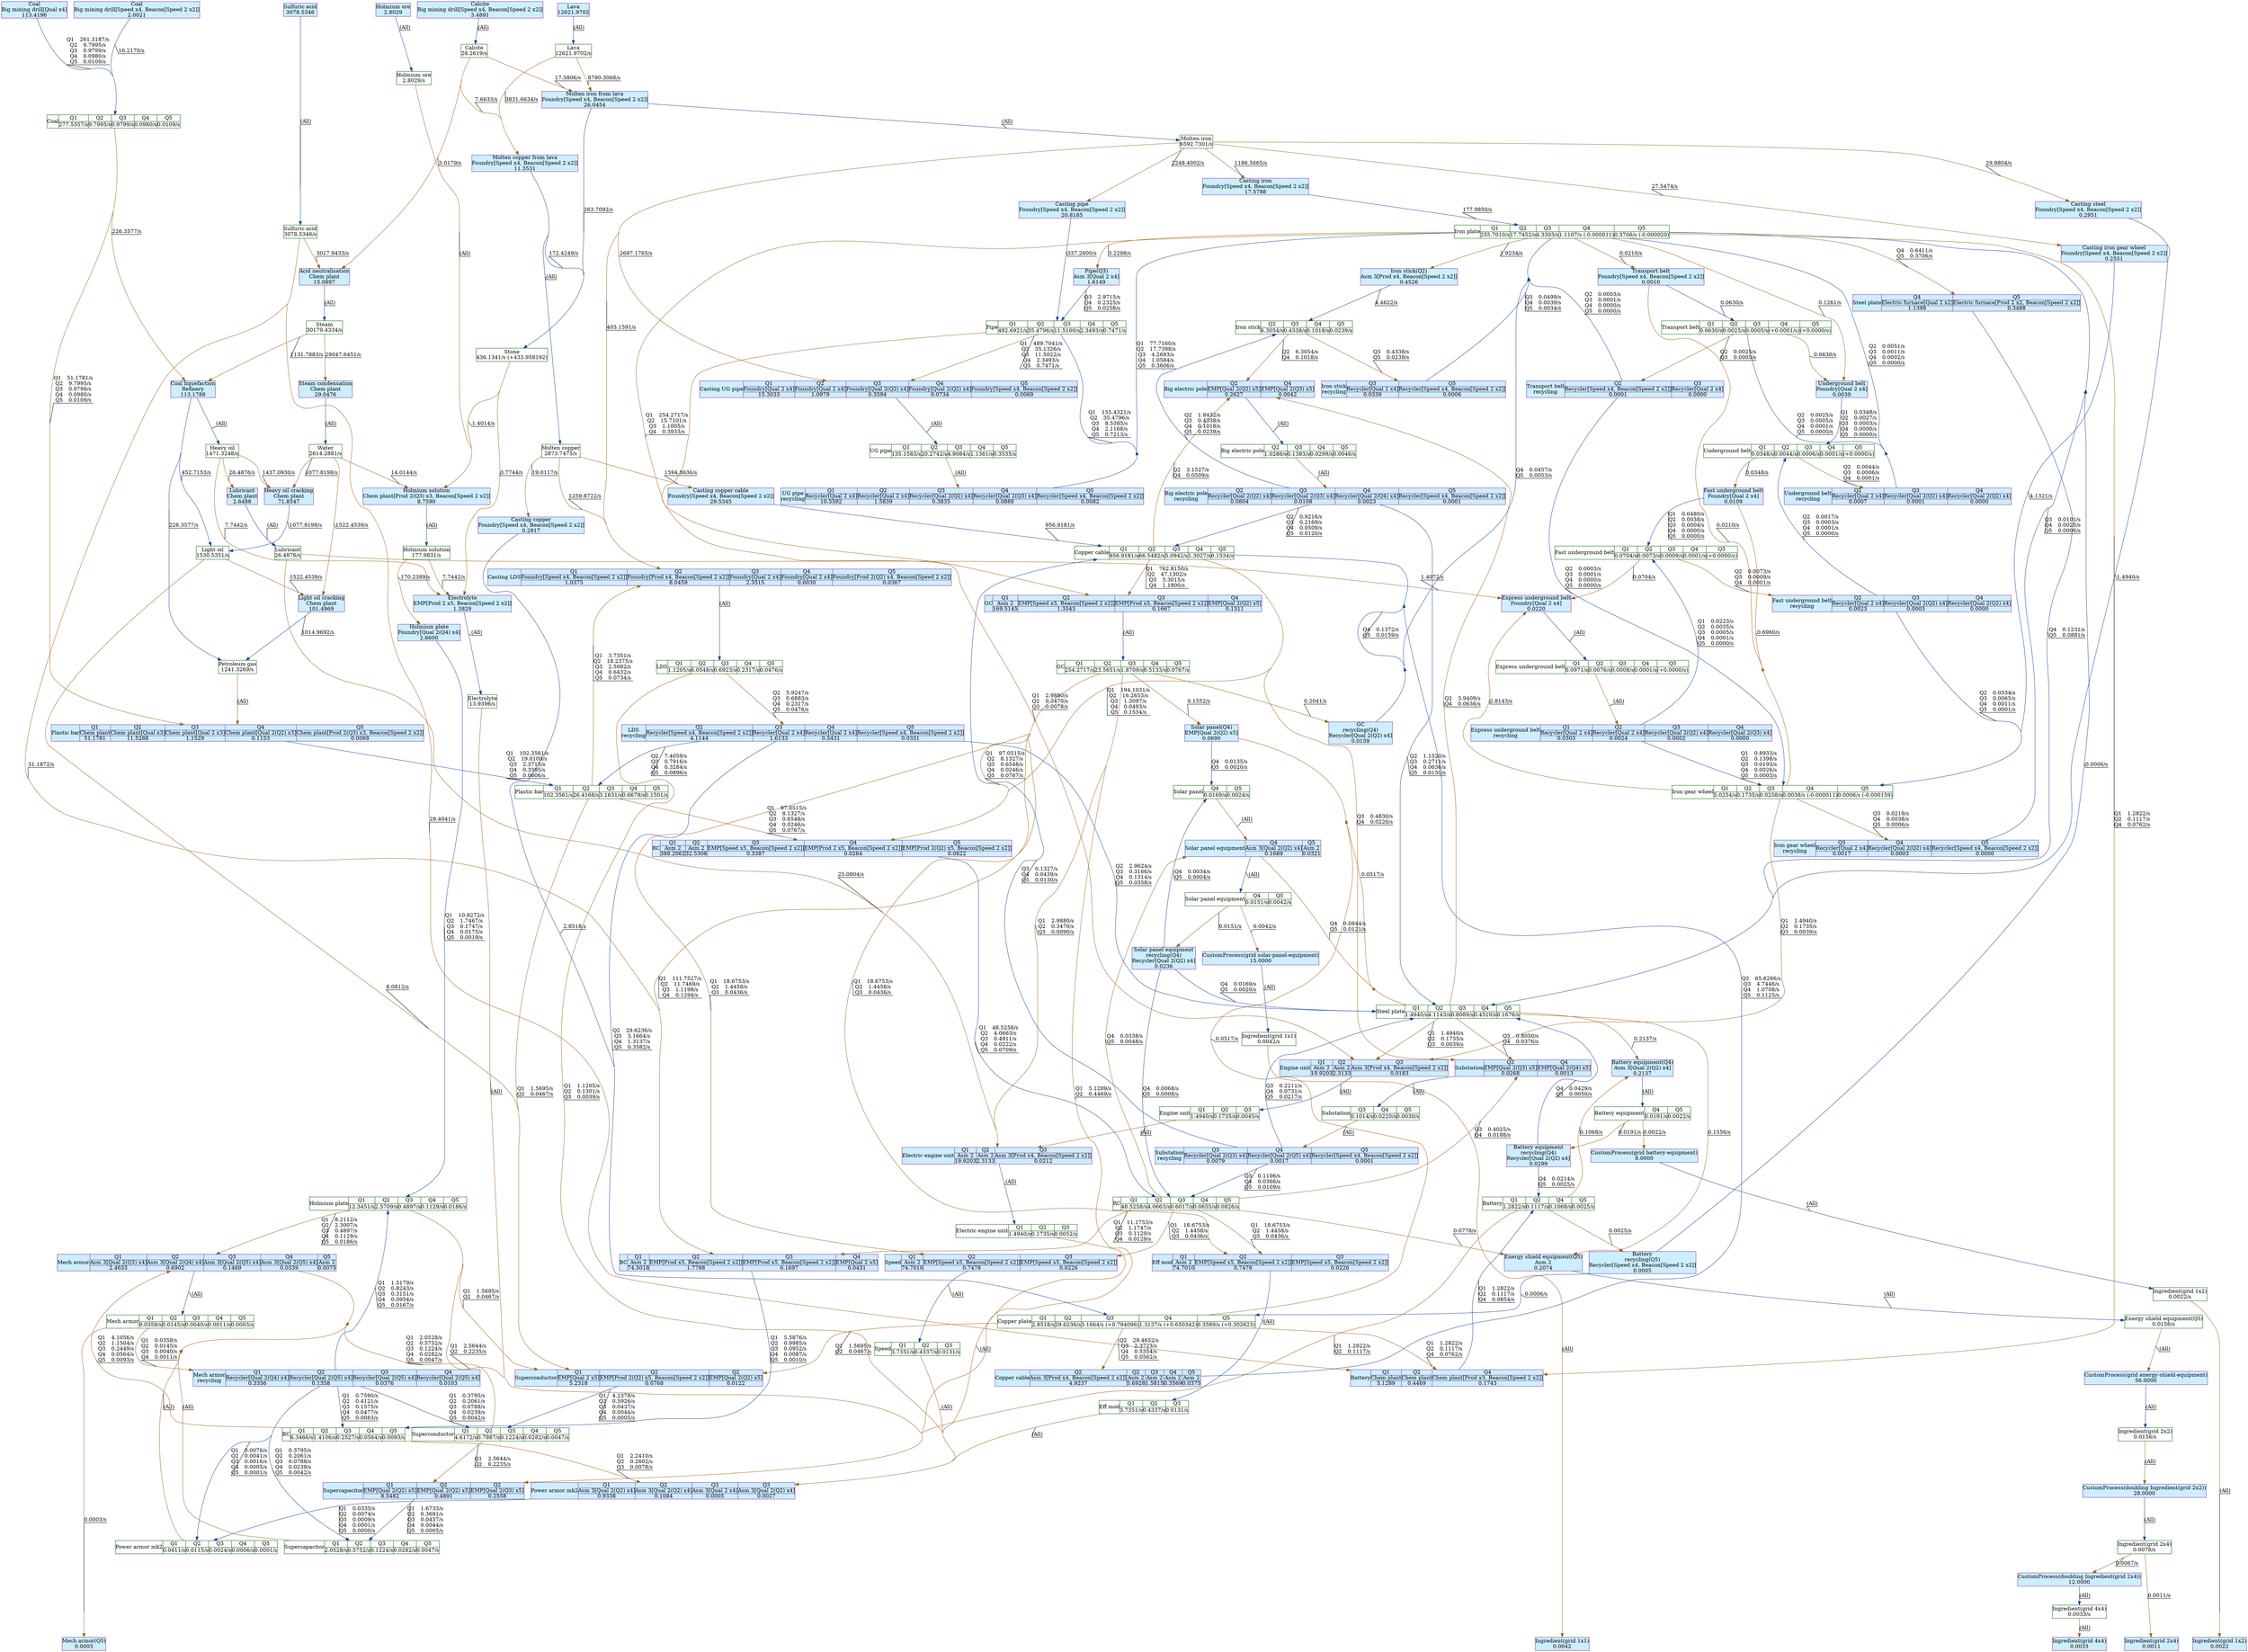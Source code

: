 digraph {
    layout="dot"
    concentrate=true
    node [shape="box"; margin=0]
    edge [decorate=true]
    0 [color="#006400"; label="Lava
12621.9702/s"]
    1 [color="#006400"; label="Sulfuric acid
3078.5346/s"]
    2 [color="#006400"; label="Holmium ore
2.8029/s"]
    3 [color="#006400"; label="Ingredient(grid 4x4)
0.0033/s"]
    4 [color="#006400"; label="Ingredient(grid 2x4)
0.0078/s"]
    5 [color="#006400"; label="Ingredient(grid 1x2)
0.0022/s"]
    6 [color="#006400"; label="Ingredient(grid 1x1)
0.0042/s"]
    7 [color="#006400"; label="Lubricant
26.4876/s"]
    8 [color="#006400"; label="Energy shield equipment(Q5)
0.0156/s"]
    9 [color="#006400"; label="Heavy oil
1471.3248/s"]
    10 [color="#006400"; label="Petroleum gas
1241.3269/s"]
    11 [color="#006400"; label="Steam
30179.4334/s"]
    12 [color="#006400"; label="Calcite
28.2619/s"]
    13 [color="#006400"; label="Water
2614.2881/s"]
    14 [color="#006400"; label="Light oil
1530.5351/s"]
    15 [color="#006400"; label="Holmium solution
177.9831/s"]
    16 [color="#006400"; label="Stone
436.1341/s (+433.958192)"]
    17 [color="#006400"; label="Molten iron
6592.7301/s"]
    18 [color="#006400"; label="Molten copper
2873.7475/s"]
    19 [color="#006400"; label="Electrolyte
13.9396/s"]
    20 [color="#006400"; label="Ingredient(grid 2x2)
0.0156/s"]
    21 [style="filled"; color="#842e99"; fillcolor="#cceeff"; label="Lava
12621.9702"]
    22 [style="filled"; color="#842e99"; fillcolor="#cceeff"; label="Sulfuric acid
3078.5346"]
    23 [style="filled"; color="#842e99"; fillcolor="#cceeff"; label="Holmium ore
2.8029"]
    24 [style="filled"; color="#842e99"; fillcolor="#cceeff"; label="Mech armor(Q5)
0.0003"]
    25 [style="filled"; color="#842e99"; fillcolor="#cceeff"; label="Ingredient(grid 4x4)
0.0033"]
    26 [style="filled"; color="#842e99"; fillcolor="#cceeff"; label="Ingredient(grid 2x4)
0.0011"]
    27 [style="filled"; color="#842e99"; fillcolor="#cceeff"; label="Ingredient(grid 1x2)
0.0022"]
    28 [style="filled"; color="#842e99"; fillcolor="#cceeff"; label="Ingredient(grid 1x1)
0.0042"]
    29 [style="filled"; color="#842e99"; fillcolor="#cceeff"; label="Iron stick(Q2)
Asm 3[Prod x4, Beacon[Speed 2 x2]]
0.4526"]
    30 [style="filled"; color="#842e99"; fillcolor="#cceeff"; label="Pipe(Q3)
Asm 3[Qual 2 x4]
1.6149"]
    31 [style="filled"; color="#842e99"; fillcolor="#cceeff"; label="Battery equipment(Q4)
Asm 3[Qual 2(Q2) x4]
0.2137"]
    32 [style="filled"; color="#842e99"; fillcolor="#cceeff"; label="Energy shield equipment(Q5)
Asm 2
0.2074"]
    33 [style="filled"; color="#842e99"; fillcolor="#cceeff"; label="Lubricant
Chem plant
2.6488"]
    34 [style="filled"; color="#842e99"; fillcolor="#cceeff"; label="Acid neutralisation
Chem plant
15.0897"]
    35 [style="filled"; color="#842e99"; fillcolor="#cceeff"; label="Steam condensation
Chem plant
29.0476"]
    36 [style="filled"; color="#842e99"; fillcolor="#cceeff"; label="Heavy oil cracking
Chem plant
71.8547"]
    37 [style="filled"; color="#842e99"; fillcolor="#cceeff"; label="Light oil cracking
Chem plant
101.4969"]
    38 [style="filled"; color="#842e99"; fillcolor="#cceeff"; label="Holmium solution
Chem plant[Prod 2(Q3) x3, Beacon[Speed 2 x2]]
8.7590"]
    39 [style="filled"; color="#842e99"; fillcolor="#cceeff"; label="Coal liquefaction
Refinery
113.1788"]
    40 [style="filled"; color="#842e99"; fillcolor="#cceeff"; label="Molten iron from lava
Foundry[Speed x4, Beacon[Speed 2 x2]]
26.0454"]
    41 [style="filled"; color="#842e99"; fillcolor="#cceeff"; label="Molten copper from lava
Foundry[Speed x4, Beacon[Speed 2 x2]]
11.3531"]
    42 [style="filled"; color="#842e99"; fillcolor="#cceeff"; label="Casting iron
Foundry[Speed x4, Beacon[Speed 2 x2]]
17.5788"]
    43 [style="filled"; color="#842e99"; fillcolor="#cceeff"; label="Casting steel
Foundry[Speed x4, Beacon[Speed 2 x2]]
0.2951"]
    44 [style="filled"; color="#842e99"; fillcolor="#cceeff"; label="Casting copper
Foundry[Speed x4, Beacon[Speed 2 x2]]
0.2817"]
    45 [style="filled"; color="#842e99"; fillcolor="#cceeff"; label="Casting iron gear wheel
Foundry[Speed x4, Beacon[Speed 2 x2]]
0.2551"]
    46 [style="filled"; color="#842e99"; fillcolor="#cceeff"; label="Casting pipe
Foundry[Speed x4, Beacon[Speed 2 x2]]
20.8185"]
    47 [style="filled"; color="#842e99"; fillcolor="#cceeff"; label="Casting copper cable
Foundry[Speed x4, Beacon[Speed 2 x2]]
29.5345"]
    48 [style="filled"; color="#842e99"; fillcolor="#cceeff"; label="Transport belt
Foundry[Speed x4, Beacon[Speed 2 x2]]
0.0010"]
    49 [style="filled"; color="#842e99"; fillcolor="#cceeff"; label="Underground belt
Foundry[Qual 2 x4]
0.0039"]
    50 [style="filled"; color="#842e99"; fillcolor="#cceeff"; label="Fast underground belt
Foundry[Qual 2 x4]
0.0109"]
    51 [style="filled"; color="#842e99"; fillcolor="#cceeff"; label="Express underground belt
Foundry[Qual 2 x4]
0.0220"]
    52 [style="filled"; color="#842e99"; fillcolor="#cceeff"; label="Holmium plate
Foundry[Qual 2(Q4) x4]
2.6600"]
    53 [style="filled"; color="#842e99"; fillcolor="#cceeff"; label="Calcite
Big mining drill[Speed x4, Beacon[Speed 2 x2]]
3.4891"]
    54 [style="filled"; color="#842e99"; fillcolor="#cceeff"; label="Coal
Big mining drill[Speed x4, Beacon[Speed 2 x2]]
2.0021"]
    55 [style="filled"; color="#842e99"; fillcolor="#cceeff"; label="Coal
Big mining drill[Qual x4]
113.4196"]
    56 [style="filled"; color="#842e99"; fillcolor="#cceeff"; label="Battery\nrecycling(Q5)
Recycler[Speed x4, Beacon[Speed 2 x2]]
0.0005"]
    57 [style="filled"; color="#842e99"; fillcolor="#cceeff"; label="Battery equipment\nrecycling(Q4)
Recycler[Qual 2(Q2) x4]
0.0299"]
    58 [style="filled"; color="#842e99"; fillcolor="#cceeff"; label="Solar panel equipment\nrecycling(Q4)
Recycler[Qual 2(Q2) x4]
0.0236"]
    59 [style="filled"; color="#842e99"; fillcolor="#cceeff"; label="GC\nrecycling(Q4)
Recycler[Qual 2(Q2) x4]
0.0159"]
    60 [style="filled"; color="#842e99"; fillcolor="#cceeff"; label="Electrolyte
EMP[Prod 2 x5, Beacon[Speed 2 x2]]
1.3829"]
    61 [style="filled"; color="#842e99"; fillcolor="#cceeff"; label="Solar panel(Q4)
EMP[Qual 2(Q2) x5]
0.0690"]
    62 [style="filled"; color="#842e99"; fillcolor="#cceeff"; label="CustomProcess(doubling Ingredient(grid 2x2))
28.0000"]
    63 [style="filled"; color="#842e99"; fillcolor="#cceeff"; label="CustomProcess(doubling Ingredient(grid 2x4))
12.0000"]
    64 [style="filled"; color="#842e99"; fillcolor="#cceeff"; label="CustomProcess(grid solar-panel-equipment)
15.0000"]
    65 [style="filled"; color="#842e99"; fillcolor="#cceeff"; label="CustomProcess(grid battery-equipment)
8.0000"]
    66 [style="filled"; color="#842e99"; fillcolor="#cceeff"; label="CustomProcess(grid energy-shield-equipment)
56.0000"]
    67 [color="#006400"; label="{Mech armor}|{Q1|0.0358/s}|{Q2|0.0145/s}|{Q3|0.0040/s}|{Q4|0.0011/s}|{Q5|0.0003/s}"; shape="record"]
    68 [color="#006400"; label="{Iron stick}|{Q2|6.3054/s}|{Q3|0.4338/s}|{Q4|0.1018/s}|{Q5|0.0239/s}"; shape="record"]
    69 [color="#006400"; label="{Iron plate}|{Q1|255.7010/s}|{Q2|17.7452/s}|{Q3|4.3303/s}|{Q4|1.1107/s (-0.000011)}|{Q5|0.3706/s (-0.000020)}"; shape="record"]
    70 [color="#006400"; label="{Engine unit}|{Q1|1.4940/s}|{Q2|0.1735/s}|{Q3|0.0045/s}"; shape="record"]
    71 [color="#006400"; label="{Steel plate}|{Q1|1.4940/s}|{Q2|4.1143/s}|{Q3|0.8089/s}|{Q4|0.4510/s}|{Q5|0.1676/s}"; shape="record"]
    72 [color="#006400"; label="{Iron gear wheel}|{Q1|5.0254/s}|{Q2|0.1735/s}|{Q3|0.0258/s}|{Q4|0.0038/s (-0.000011)}|{Q5|0.0006/s (-0.000159)}"; shape="record"]
    73 [color="#006400"; label="{Pipe}|{Q1|492.6921/s}|{Q2|35.4796/s}|{Q3|11.5100/s}|{Q4|2.3493/s}|{Q5|0.7471/s}"; shape="record"]
    74 [color="#006400"; label="{Electric engine unit}|{Q1|1.4940/s}|{Q2|0.1735/s}|{Q3|0.0052/s}"; shape="record"]
    75 [color="#006400"; label="{GC}|{Q1|254.2717/s}|{Q2|23.5651/s}|{Q3|1.8709/s}|{Q4|0.5133/s}|{Q5|0.0767/s}"; shape="record"]
    76 [color="#006400"; label="{Copper cable}|{Q1|956.9181/s}|{Q2|66.5482/s}|{Q3|5.0942/s}|{Q4|1.3027/s}|{Q5|0.1534/s}"; shape="record"]
    77 [color="#006400"; label="{Copper plate}|{Q1|2.8518/s}|{Q2|29.6236/s}|{Q3|3.1664/s (+0.794096)}|{Q4|1.3137/s (+0.650342)}|{Q5|0.3589/s (+0.302623)}"; shape="record"]
    78 [color="#006400"; label="{Power armor mk2}|{Q1|0.0411/s}|{Q2|0.0115/s}|{Q3|0.0024/s}|{Q4|0.0006/s}|{Q5|0.0001/s}"; shape="record"]
    79 [color="#006400"; label="{Eff mod}|{Q1|3.7351/s}|{Q2|0.4337/s}|{Q3|0.0131/s}"; shape="record"]
    80 [color="#006400"; label="{Speed}|{Q1|3.7351/s}|{Q2|0.4337/s}|{Q3|0.0131/s}"; shape="record"]
    81 [color="#006400"; label="{BC}|{Q1|6.3466/s}|{Q2|1.4106/s}|{Q3|0.2527/s}|{Q4|0.0564/s}|{Q5|0.0093/s}"; shape="record"]
    82 [color="#006400"; label="{LDS}|{Q1|1.1205/s}|{Q2|6.0548/s}|{Q3|0.6923/s}|{Q4|0.2317/s}|{Q5|0.0476/s}"; shape="record"]
    83 [color="#006400"; label="{Battery equipment}|{Q4|0.0191/s}|{Q5|0.0022/s}"; shape="record"]
    84 [color="#006400"; label="{Battery}|{Q1|1.2822/s}|{Q2|0.1117/s}|{Q4|0.1068/s}|{Q5|0.0025/s}"; shape="record"]
    85 [color="#006400"; label="{Solar panel equipment}|{Q4|0.0151/s}|{Q5|0.0042/s}"; shape="record"]
    86 [color="#006400"; label="{Solar panel}|{Q4|0.0169/s}|{Q5|0.0024/s}"; shape="record"]
    87 [color="#006400"; label="{RC}|{Q1|48.5258/s}|{Q2|4.0663/s}|{Q3|0.6017/s}|{Q4|0.0655/s}|{Q5|0.0826/s}"; shape="record"]
    88 [color="#006400"; label="{Holmium plate}|{Q1|12.3451/s}|{Q2|2.5709/s}|{Q3|0.4897/s}|{Q4|0.1129/s}|{Q5|0.0186/s}"; shape="record"]
    89 [color="#006400"; label="{Superconductor}|{Q1|4.6172/s}|{Q2|0.7987/s}|{Q3|0.1224/s}|{Q4|0.0282/s}|{Q5|0.0047/s}"; shape="record"]
    90 [color="#006400"; label="{Supercapacitor}|{Q1|2.0528/s}|{Q2|0.5752/s}|{Q3|0.1224/s}|{Q4|0.0282/s}|{Q5|0.0047/s}"; shape="record"]
    91 [color="#006400"; label="{Plastic bar}|{Q1|102.3561/s}|{Q2|26.4168/s}|{Q3|3.1631/s}|{Q4|0.6679/s}|{Q5|0.1501/s}"; shape="record"]
    92 [color="#006400"; label="{Coal}|{Q1|277.5357/s}|{Q2|9.7995/s}|{Q3|0.9799/s}|{Q4|0.0980/s}|{Q5|0.0109/s}"; shape="record"]
    93 [color="#006400"; label="{UG pipe}|{Q1|135.1583/s}|{Q2|20.2742/s}|{Q3|4.9084/s}|{Q4|1.1361/s}|{Q5|0.3535/s}"; shape="record"]
    94 [color="#006400"; label="{Transport belt}|{Q1|0.0630/s}|{Q2|0.0025/s}|{Q3|0.0005/s}|{Q4|(+0.0001/s)}|{Q5|(+0.0000/s)}"; shape="record"]
    95 [color="#006400"; label="{Underground belt}|{Q1|0.0348/s}|{Q2|0.0044/s}|{Q3|0.0006/s}|{Q4|0.0001/s}|{Q5|(+0.0000/s)}"; shape="record"]
    96 [color="#006400"; label="{Fast underground belt}|{Q1|0.0704/s}|{Q2|0.0073/s}|{Q3|0.0009/s}|{Q4|0.0001/s}|{Q5|(+0.0000/s)}"; shape="record"]
    97 [color="#006400"; label="{Express underground belt}|{Q1|0.0971/s}|{Q2|0.0076/s}|{Q3|0.0008/s}|{Q4|0.0001/s}|{Q5|(+0.0000/s)}"; shape="record"]
    98 [color="#006400"; label="{Big electric pole}|{Q2|1.0286/s}|{Q3|0.1383/s}|{Q4|0.0299/s}|{Q5|0.0046/s}"; shape="record"]
    99 [color="#006400"; label="{Substation}|{Q3|0.1014/s}|{Q4|0.0220/s}|{Q5|0.0030/s}"; shape="record"]
    100 [style="filled"; color="#842e99"; fillcolor="#cceeff"; label="{Engine unit}|{Q1|Asm 2|19.9203}|{Q2|Asm 2|2.3133}|{Q3|Asm 3[Prod x4, Beacon[Speed 2 x2]]|0.0183}"; shape="record"]
    101 [style="filled"; color="#842e99"; fillcolor="#cceeff"; label="{Electric engine unit}|{Q1|Asm 2|19.9203}|{Q2|Asm 2|2.3133}|{Q3|Asm 3[Prod x4, Beacon[Speed 2 x2]]|0.0212}"; shape="record"]
    102 [style="filled"; color="#842e99"; fillcolor="#cceeff"; label="{Copper cable}|{Q2|Asm 3[Prod x4, Beacon[Speed 2 x2]]|4.9237}|{Q2|Asm 2|5.6928}|{Q3|Asm 2|1.5815}|{Q4|Asm 2|0.3569}|{Q5|Asm 2|0.0375}"; shape="record"]
    103 [style="filled"; color="#842e99"; fillcolor="#cceeff"; label="{Power armor mk2}|{Q1|Asm 3[Qual 2(Q2) x4]|0.9338}|{Q2|Asm 3[Qual 2(Q2) x4]|0.1084}|{Q3|Asm 3[Qual 2 x4]|0.0005}|{Q3|Asm 3[Qual 2(Q2) x4]|0.0027}"; shape="record"]
    104 [style="filled"; color="#842e99"; fillcolor="#cceeff"; label="{Solar panel equipment}|{Q4|Asm 3[Qual 2(Q2) x4]|0.1689}|{Q5|Asm 2|0.0321}"; shape="record"]
    105 [style="filled"; color="#842e99"; fillcolor="#cceeff"; label="{Mech armor}|{Q1|Asm 3[Qual 2(Q3) x4]|2.4633}|{Q2|Asm 3[Qual 2(Q4) x4]|0.6902}|{Q3|Asm 3[Qual 2(Q5) x4]|0.1469}|{Q4|Asm 3[Qual 2(Q5) x4]|0.0339}|{Q5|Asm 2|0.0075}"; shape="record"]
    106 [style="filled"; color="#842e99"; fillcolor="#cceeff"; label="{Speed}|{Q1|Asm 2|74.7010}|{Q2|EMP[Speed x5, Beacon[Speed 2 x2]]|0.7478}|{Q3|EMP[Speed x5, Beacon[Speed 2 x2]]|0.0226}"; shape="record"]
    107 [style="filled"; color="#842e99"; fillcolor="#cceeff"; label="{Eff mod}|{Q1|Asm 2|74.7010}|{Q2|EMP[Speed x5, Beacon[Speed 2 x2]]|0.7478}|{Q3|EMP[Speed x5, Beacon[Speed 2 x2]]|0.0226}"; shape="record"]
    108 [style="filled"; color="#842e99"; fillcolor="#cceeff"; label="{GC}|{Q1|Asm 2|169.5145}|{Q2|EMP[Speed x5, Beacon[Speed 2 x2]]|1.3543}|{Q3|EMP[Prod x5, Beacon[Speed 2 x2]]|0.1667}|{Q4|EMP[Qual 2(Q2) x5]|0.1311}"; shape="record"]
    109 [style="filled"; color="#842e99"; fillcolor="#cceeff"; label="{RC}|{Q1|Asm 2|388.2062}|{Q2|Asm 2|32.5306}|{Q3|EMP[Speed x5, Beacon[Speed 2 x2]]|0.3387}|{Q4|EMP[Prod 2 x5, Beacon[Speed 2 x2]]|0.0264}|{Q5|EMP[Prod 2(Q2) x5, Beacon[Speed 2 x2]]|0.0822}"; shape="record"]
    110 [style="filled"; color="#842e99"; fillcolor="#cceeff"; label="{BC}|{Q1|Asm 2|74.5018}|{Q2|EMP[Prod x5, Beacon[Speed 2 x2]]|1.7798}|{Q3|EMP[Prod x5, Beacon[Speed 2 x2]]|0.1697}|{Q4|EMP[Qual 2 x5]|0.0431}"; shape="record"]
    111 [style="filled"; color="#842e99"; fillcolor="#cceeff"; label="{Plastic bar}|{Q1|Chem plant|51.1781}|{Q2|Chem plant[Qual x3]|11.5288}|{Q3|Chem plant[Qual 2 x3]|1.1529}|{Q4|Chem plant[Qual 2(Q2) x3]|0.1153}|{Q5|Chem plant[Prod 2(Q3) x3, Beacon[Speed 2 x2]]|0.0068}"; shape="record"]
    112 [style="filled"; color="#842e99"; fillcolor="#cceeff"; label="{Battery}|{Q1|Chem plant|5.1289}|{Q2|Chem plant|0.4469}|{Q4|Chem plant[Prod x3, Beacon[Speed 2 x2]]|0.1743}"; shape="record"]
    113 [style="filled"; color="#842e99"; fillcolor="#cceeff"; label="{Casting UG pipe}|{Q1|Foundry[Qual 2 x4]|15.3033}|{Q2|Foundry[Qual 2 x4]|1.0979}|{Q3|Foundry[Qual 2(Q2) x4]|0.3594}|{Q4|Foundry[Qual 2(Q2) x4]|0.0734}|{Q5|Foundry[Speed x4, Beacon[Speed 2 x2]]|0.0069}"; shape="record"]
    114 [style="filled"; color="#842e99"; fillcolor="#cceeff"; label="{Casting LDS}|{Q1|Foundry[Speed x4, Beacon[Speed 2 x2]]|1.0375}|{Q2|Foundry[Prod x4, Beacon[Speed 2 x2]]|8.0459}|{Q3|Foundry[Qual 2 x4]|2.3515}|{Q4|Foundry[Qual 2 x4]|0.6030}|{Q5|Foundry[Prod 2(Q2) x4, Beacon[Speed 2 x2]]|0.0367}"; shape="record"]
    115 [style="filled"; color="#842e99"; fillcolor="#cceeff"; label="{Steel plate}|{Q4|Electric furnace[Qual 2 x2]|1.1398}|{Q5|Electric furnace[Prod 2 x2, Beacon[Speed 2 x2]]|0.3488}"; shape="record"]
    116 [style="filled"; color="#842e99"; fillcolor="#cceeff"; label="{Iron stick\nrecycling}|{Q3|Recycler[Qual 2 x4]|0.0339}|{Q5|Recycler[Speed x4, Beacon[Speed 2 x2]]|0.0006}"; shape="record"]
    117 [style="filled"; color="#842e99"; fillcolor="#cceeff"; label="{Iron gear wheel\nrecycling}|{Q3|Recycler[Qual 2 x4]|0.0017}|{Q4|Recycler[Qual 2(Q2) x4]|0.0003}|{Q5|Recycler[Speed x4, Beacon[Speed 2 x2]]|0.0000}"; shape="record"]
    118 [style="filled"; color="#842e99"; fillcolor="#cceeff"; label="{Transport belt\nrecycling}|{Q2|Recycler[Speed x4, Beacon[Speed 2 x2]]|0.0001}|{Q3|Recycler[Qual 2 x4]|0.0000}"; shape="record"]
    119 [style="filled"; color="#842e99"; fillcolor="#cceeff"; label="{UG pipe\nrecycling}|{Q1|Recycler[Qual 2 x4]|10.5592}|{Q2|Recycler[Qual 2 x4]|1.5839}|{Q3|Recycler[Qual 2(Q2) x4]|0.3835}|{Q4|Recycler[Qual 2(Q3) x4]|0.0888}|{Q5|Recycler[Speed x4, Beacon[Speed 2 x2]]|0.0082}"; shape="record"]
    120 [style="filled"; color="#842e99"; fillcolor="#cceeff"; label="{Big electric pole\nrecycling}|{Q2|Recycler[Qual 2(Q2) x4]|0.0804}|{Q3|Recycler[Qual 2(Q3) x4]|0.0108}|{Q4|Recycler[Qual 2(Q4) x4]|0.0023}|{Q5|Recycler[Speed x4, Beacon[Speed 2 x2]]|0.0001}"; shape="record"]
    121 [style="filled"; color="#842e99"; fillcolor="#cceeff"; label="{Substation\nrecycling}|{Q3|Recycler[Qual 2(Q3) x4]|0.0079}|{Q4|Recycler[Qual 2(Q5) x4]|0.0017}|{Q5|Recycler[Speed x4, Beacon[Speed 2 x2]]|0.0001}"; shape="record"]
    122 [style="filled"; color="#842e99"; fillcolor="#cceeff"; label="{LDS\nrecycling}|{Q2|Recycler[Speed x4, Beacon[Speed 2 x2]]|4.1144}|{Q3|Recycler[Qual 2 x4]|1.6133}|{Q4|Recycler[Qual 2 x4]|0.5431}|{Q5|Recycler[Speed x4, Beacon[Speed 2 x2]]|0.0331}"; shape="record"]
    123 [style="filled"; color="#842e99"; fillcolor="#cceeff"; label="{Underground belt\nrecycling}|{Q2|Recycler[Qual 2 x4]|0.0007}|{Q3|Recycler[Qual 2(Q2) x4]|0.0001}|{Q4|Recycler[Qual 2(Q2) x4]|0.0000}"; shape="record"]
    124 [style="filled"; color="#842e99"; fillcolor="#cceeff"; label="{Fast underground belt\nrecycling}|{Q2|Recycler[Qual 2 x4]|0.0023}|{Q3|Recycler[Qual 2(Q2) x4]|0.0003}|{Q4|Recycler[Qual 2(Q2) x4]|0.0000}"; shape="record"]
    125 [style="filled"; color="#842e99"; fillcolor="#cceeff"; label="{Express underground belt\nrecycling}|{Q1|Recycler[Qual 2 x4]|0.0303}|{Q2|Recycler[Qual 2 x4]|0.0024}|{Q3|Recycler[Qual 2(Q2) x4]|0.0002}|{Q4|Recycler[Qual 2(Q3) x4]|0.0000}"; shape="record"]
    126 [style="filled"; color="#842e99"; fillcolor="#cceeff"; label="{Mech armor\nrecycling}|{Q1|Recycler[Qual 2(Q4) x4]|0.3356}|{Q2|Recycler[Qual 2(Q5) x4]|0.1358}|{Q3|Recycler[Qual 2(Q5) x4]|0.0376}|{Q4|Recycler[Qual 2(Q5) x4]|0.0103}"; shape="record"]
    127 [style="filled"; color="#842e99"; fillcolor="#cceeff"; label="{Superconductor}|{Q1|EMP[Qual 2 x5]|5.2318}|{Q2|EMP[Prod 2(Q2) x5, Beacon[Speed 2 x2]]|0.0768}|{Q2|EMP[Qual 2(Q2) x5]|0.0122}"; shape="record"]
    128 [style="filled"; color="#842e99"; fillcolor="#cceeff"; label="{Supercapacitor}|{Q1|EMP[Qual 2(Q2) x5]|8.5482}|{Q2|EMP[Qual 2(Q2) x5]|0.4891}|{Q2|EMP[Qual 2(Q3) x5]|0.2558}"; shape="record"]
    129 [style="filled"; color="#842e99"; fillcolor="#cceeff"; label="{Big electric pole}|{Q2|EMP[Qual 2(Q2) x5]|0.2627}|{Q4|EMP[Qual 2(Q3) x5]|0.0042}"; shape="record"]
    130 [style="filled"; color="#842e99"; fillcolor="#cceeff"; label="{Substation}|{Q3|EMP[Qual 2(Q3) x5]|0.0268}|{Q4|EMP[Qual 2(Q4) x5]|0.0013}"; shape="record"]
    0 -> 40 [color="#99620f"; label="8790.3068/s
"]
    0 -> 41 [color="#99620f"; label="3831.6634/s
"]
    1 -> 34 [color="#99620f"; label="3017.9433/s
"]
    1 -> 110 [color="#99620f"; label="31.1872/s
"]
    1 -> 112 [color="#99620f"; label="29.4041/s
"]
    2 -> 38 [color="#99620f"; label="(All)"]
    3 -> 25 [color="#99620f"; label="(All)"]
    4 -> 26 [color="#99620f"; label="0.0011/s
"]
    4 -> 63 [color="#99620f"; label="0.0067/s
"]
    5 -> 27 [color="#99620f"; label="(All)"]
    6 -> 28 [color="#99620f"; label="(All)"]
    7 -> 51 [color="#99620f"; label="1.4072/s
"]
    7 -> 101 [color="#99620f"; label="25.0804/s
"]
    8 -> 66 [color="#99620f"; label="(All)"]
    9 -> 33 [color="#99620f"; label="26.4876/s
"]
    9 -> 36 [color="#99620f"; label="1437.0930/s
"]
    9 -> 60 [color="#99620f"; label="7.7442/s
"]
    10 -> 111 [color="#99620f"; label="(All)"]
    11 -> 35 [color="#99620f"; label="29047.6451/s
"]
    11 -> 39 [color="#99620f"; label="1131.7883/s
"]
    12 -> 34 [color="#99620f"; label="3.0179/s
"]
    12 -> 40 [color="#99620f"; label="17.5806/s
"]
    12 -> 41 [color="#99620f"; label="7.6633/s
"]
    13 -> 36 [color="#99620f"; label="1077.8198/s
"]
    13 -> 37 [color="#99620f"; label="1522.4539/s
"]
    13 -> 38 [color="#99620f"; label="14.0144/s
"]
    14 -> 37 [color="#99620f"; label="1522.4539/s
"]
    14 -> 127 [color="#99620f"; label="8.0812/s
"]
    15 -> 52 [color="#99620f"; label="170.2389/s
"]
    15 -> 60 [color="#99620f"; label="7.7442/s
"]
    16 -> 38 [color="#99620f"; label="1.4014/s
"]
    16 -> 60 [color="#99620f"; label="0.7744/s
"]
    17 -> 42 [color="#99620f"; label="1186.5665/s
"]
    17 -> 43 [color="#99620f"; label="29.8804/s
"]
    17 -> 45 [color="#99620f"; label="27.5474/s
"]
    17 -> 46 [color="#99620f"; label="2248.4002/s
"]
    17 -> 113 [color="#99620f"; label="2697.1765/s
"]
    17 -> 114 [color="#99620f"; label="403.1591/s
"]
    18 -> 44 [color="#99620f"; label="19.0117/s
"]
    18 -> 47 [color="#99620f"; label="1594.8636/s
"]
    18 -> 114 [color="#99620f"; label="1259.8722/s
"]
    19 -> 128 [color="#99620f"; label="(All)"]
    20 -> 62 [color="#99620f"; label="(All)"]
    21 -> 0 [color="#0f4699"; label="(All)"]
    22 -> 1 [color="#0f4699"; label="(All)"]
    23 -> 2 [color="#0f4699"; label="(All)"]
    29 -> 68 [color="#0f4699"; label="4.4622/s
"]
    30 -> 73 [color="#0f4699"; label="Q3	2.9715/s
Q4	0.2325/s
Q5	0.0258/s
"]
    31 -> 83 [color="#0f4699"; label="(All)"]
    32 -> 8 [color="#0f4699"; label="(All)"]
    33 -> 7 [color="#0f4699"; label="(All)"]
    34 -> 11 [color="#0f4699"; label="(All)"]
    35 -> 13 [color="#0f4699"; label="(All)"]
    36 -> 14 [color="#0f4699"; label="1077.8198/s
"]
    37 -> 10 [color="#0f4699"; label="1014.9692/s
"]
    38 -> 15 [color="#0f4699"; label="(All)"]
    39 -> 9 [color="#0f4699"; label="(All)"]
    39 -> 14 [color="#0f4699"; label="452.7153/s
"]
    39 -> 10 [color="#0f4699"; label="226.3577/s
"]
    40 -> 17 [color="#0f4699"; label="(All)"]
    40 -> 16 [color="#0f4699"; label="263.7092/s
"]
    41 -> 18 [color="#0f4699"; label="(All)"]
    41 -> 16 [color="#0f4699"; label="172.4249/s
"]
    42 -> 69 [color="#0f4699"; label="177.9850/s
"]
    43 -> 71 [color="#0f4699"; label="1.4940/s
"]
    44 -> 77 [color="#0f4699"; label="2.8518/s
"]
    45 -> 72 [color="#0f4699"; label="4.1321/s
"]
    46 -> 73 [color="#0f4699"; label="337.2600/s
"]
    47 -> 76 [color="#0f4699"; label="956.9181/s
"]
    48 -> 94 [color="#0f4699"; label="0.0630/s
"]
    49 -> 95 [color="#0f4699"; label="Q1	0.0348/s
Q2	0.0027/s
Q3	0.0003/s
Q4	0.0000/s
Q5	0.0000/s
"]
    50 -> 96 [color="#0f4699"; label="Q1	0.0480/s
Q2	0.0038/s
Q3	0.0004/s
Q4	0.0000/s
Q5	0.0000/s
"]
    51 -> 97 [color="#0f4699"; label="(All)"]
    52 -> 88 [color="#0f4699"; label="Q1	10.8272/s
Q2	1.7467/s
Q3	0.1747/s
Q4	0.0175/s
Q5	0.0019/s
"]
    53 -> 12 [color="#0f4699"; label="(All)"]
    54 -> 92 [color="#0f4699"; label="16.2170/s
"]
    55 -> 92 [color="#0f4699"; label="Q1	261.3187/s
Q2	9.7995/s
Q3	0.9799/s
Q4	0.0980/s
Q5	0.0109/s
"]
    56 -> 69 [color="#0f4699"; label="0.0006/s
"]
    56 -> 77 [color="#0f4699"; label="0.0006/s
"]
    57 -> 71 [color="#0f4699"; label="Q4	0.0429/s
Q5	0.0050/s
"]
    57 -> 84 [color="#0f4699"; label="Q4	0.0214/s
Q5	0.0025/s
"]
    58 -> 71 [color="#0f4699"; label="Q4	0.0169/s
Q5	0.0020/s
"]
    58 -> 86 [color="#0f4699"; label="Q4	0.0034/s
Q5	0.0004/s
"]
    58 -> 87 [color="#0f4699"; label="Q4	0.0068/s
Q5	0.0008/s
"]
    59 -> 69 [color="#0f4699"; label="Q4	0.0457/s
Q5	0.0053/s
"]
    59 -> 76 [color="#0f4699"; label="Q4	0.1372/s
Q5	0.0159/s
"]
    60 -> 19 [color="#0f4699"; label="(All)"]
    61 -> 86 [color="#0f4699"; label="Q4	0.0135/s
Q5	0.0020/s
"]
    62 -> 4 [color="#0f4699"; label="(All)"]
    63 -> 3 [color="#0f4699"; label="(All)"]
    64 -> 6 [color="#0f4699"; label="(All)"]
    65 -> 5 [color="#0f4699"; label="(All)"]
    66 -> 20 [color="#0f4699"; label="(All)"]
    67 -> 24 [color="#99620f"; label="0.0003/s
"]
    67 -> 126 [color="#99620f"; label="Q1	0.0358/s
Q2	0.0145/s
Q3	0.0040/s
Q4	0.0011/s
"]
    68 -> 116 [color="#99620f"; label="Q3	0.4338/s
Q5	0.0239/s
"]
    68 -> 129 [color="#99620f"; label="Q2	6.3054/s
Q4	0.1018/s
"]
    69 -> 29 [color="#99620f"; label="1.9234/s
"]
    69 -> 30 [color="#99620f"; label="3.2298/s
"]
    69 -> 48 [color="#99620f"; label="0.0210/s
"]
    69 -> 49 [color="#99620f"; label="0.1261/s
"]
    69 -> 108 [color="#99620f"; label="Q1	254.2717/s
Q2	15.7101/s
Q3	1.1005/s
Q4	0.3933/s
"]
    69 -> 112 [color="#99620f"; label="Q1	1.2822/s
Q2	0.1117/s
Q4	0.0762/s
"]
    69 -> 115 [color="#99620f"; label="Q4	0.6411/s
Q5	0.3706/s
"]
    70 -> 101 [color="#99620f"; label="(All)"]
    71 -> 31 [color="#99620f"; label="0.2137/s
"]
    71 -> 61 [color="#99620f"; label="0.0517/s
"]
    71 -> 32 [color="#99620f"; label="0.1556/s
"]
    71 -> 100 [color="#99620f"; label="Q1	1.4940/s
Q2	0.1735/s
Q3	0.0039/s
"]
    71 -> 104 [color="#99620f"; label="Q4	0.0844/s
Q5	0.0121/s
"]
    71 -> 129 [color="#99620f"; label="Q2	3.9409/s
Q4	0.0636/s
"]
    71 -> 130 [color="#99620f"; label="Q3	0.8050/s
Q4	0.0376/s
"]
    72 -> 48 [color="#99620f"; label="0.0210/s
"]
    72 -> 50 [color="#99620f"; label="0.6960/s
"]
    72 -> 51 [color="#99620f"; label="2.8143/s
"]
    72 -> 100 [color="#99620f"; label="Q1	1.4940/s
Q2	0.1735/s
Q3	0.0039/s
"]
    72 -> 117 [color="#99620f"; label="Q3	0.0219/s
Q4	0.0038/s
Q5	0.0006/s
"]
    73 -> 100 [color="#99620f"; label="Q1	2.9880/s
Q2	0.3470/s
Q3	0.0078/s
"]
    73 -> 113 [color="#99620f"; label="Q1	489.7041/s
Q2	35.1326/s
Q3	11.5022/s
Q4	2.3493/s
Q5	0.7471/s
"]
    74 -> 103 [color="#99620f"; label="(All)"]
    75 -> 59 [color="#99620f"; label="0.2041/s
"]
    75 -> 61 [color="#99620f"; label="0.1552/s
"]
    75 -> 101 [color="#99620f"; label="Q1	2.9880/s
Q2	0.3470/s
Q3	0.0090/s
"]
    75 -> 106 [color="#99620f"; label="Q1	18.6753/s
Q2	1.4458/s
Q3	0.0436/s
"]
    75 -> 107 [color="#99620f"; label="Q1	18.6753/s
Q2	1.4458/s
Q3	0.0436/s
"]
    75 -> 109 [color="#99620f"; label="Q1	97.0515/s
Q2	8.1327/s
Q3	0.6548/s
Q4	0.0246/s
Q5	0.0767/s
"]
    75 -> 110 [color="#99620f"; label="Q1	111.7527/s
Q2	11.7469/s
Q3	1.1198/s
Q4	0.1294/s
"]
    75 -> 128 [color="#99620f"; label="Q1	5.1289/s
Q2	0.4469/s
"]
    76 -> 108 [color="#99620f"; label="Q1	762.8150/s
Q2	47.1302/s
Q3	3.3015/s
Q4	1.1800/s
"]
    76 -> 109 [color="#99620f"; label="Q1	194.1031/s
Q2	16.2653/s
Q3	1.3097/s
Q4	0.0493/s
Q5	0.1534/s
"]
    76 -> 129 [color="#99620f"; label="Q2	3.1527/s
Q4	0.0509/s
"]
    76 -> 130 [color="#99620f"; label="Q3	0.4830/s
Q4	0.0226/s
"]
    77 -> 61 [color="#99620f"; label="0.0517/s
"]
    77 -> 102 [color="#99620f"; label="Q2	29.4652/s
Q3	2.3723/s
Q4	0.5354/s
Q5	0.0562/s
"]
    77 -> 112 [color="#99620f"; label="Q1	1.2822/s
Q2	0.1117/s
Q4	0.0762/s
"]
    77 -> 127 [color="#99620f"; label="Q1	1.5695/s
Q2	0.0467/s
"]
    78 -> 105 [color="#99620f"; label="(All)"]
    79 -> 103 [color="#99620f"; label="(All)"]
    80 -> 103 [color="#99620f"; label="(All)"]
    81 -> 103 [color="#99620f"; label="Q1	2.2410/s
Q2	0.2602/s
Q3	0.0078/s
"]
    81 -> 105 [color="#99620f"; label="Q1	4.1056/s
Q2	1.1504/s
Q3	0.2449/s
Q4	0.0564/s
Q5	0.0093/s
"]
    82 -> 103 [color="#99620f"; label="Q1	1.1205/s
Q2	0.1301/s
Q3	0.0039/s
"]
    82 -> 122 [color="#99620f"; label="Q2	5.9247/s
Q3	0.6883/s
Q4	0.2317/s
Q5	0.0476/s
"]
    83 -> 57 [color="#99620f"; label="0.0191/s
"]
    83 -> 65 [color="#99620f"; label="0.0022/s
"]
    84 -> 31 [color="#99620f"; label="0.1068/s
"]
    84 -> 56 [color="#99620f"; label="0.0025/s
"]
    84 -> 128 [color="#99620f"; label="Q1	1.2822/s
Q2	0.1117/s
"]
    85 -> 58 [color="#99620f"; label="0.0151/s
"]
    85 -> 64 [color="#99620f"; label="0.0042/s
"]
    86 -> 104 [color="#99620f"; label="(All)"]
    87 -> 32 [color="#99620f"; label="0.0778/s
"]
    87 -> 104 [color="#99620f"; label="Q4	0.0338/s
Q5	0.0048/s
"]
    87 -> 106 [color="#99620f"; label="Q1	18.6753/s
Q2	1.4458/s
Q3	0.0436/s
"]
    87 -> 107 [color="#99620f"; label="Q1	18.6753/s
Q2	1.4458/s
Q3	0.0436/s
"]
    87 -> 110 [color="#99620f"; label="Q1	11.1753/s
Q2	1.1747/s
Q3	0.1120/s
Q4	0.0129/s
"]
    87 -> 130 [color="#99620f"; label="Q3	0.4025/s
Q4	0.0188/s
"]
    88 -> 105 [color="#99620f"; label="Q1	8.2112/s
Q2	2.3007/s
Q3	0.4897/s
Q4	0.1129/s
Q5	0.0186/s
"]
    88 -> 127 [color="#99620f"; label="Q1	1.5695/s
Q2	0.0467/s
"]
    88 -> 128 [color="#99620f"; label="Q1	2.5644/s
Q2	0.2235/s
"]
    89 -> 105 [color="#99620f"; label="Q1	2.0528/s
Q2	0.5752/s
Q3	0.1224/s
Q4	0.0282/s
Q5	0.0047/s
"]
    89 -> 128 [color="#99620f"; label="Q1	2.5644/s
Q2	0.2235/s
"]
    90 -> 105 [color="#99620f"; label="(All)"]
    91 -> 109 [color="#99620f"; label="Q1	97.0515/s
Q2	8.1327/s
Q3	0.6548/s
Q4	0.0246/s
Q5	0.0767/s
"]
    91 -> 114 [color="#99620f"; label="Q1	3.7351/s
Q2	18.2375/s
Q3	2.5082/s
Q4	0.6432/s
Q5	0.0734/s
"]
    91 -> 127 [color="#99620f"; label="Q1	1.5695/s
Q2	0.0467/s
"]
    92 -> 39 [color="#99620f"; label="226.3577/s
"]
    92 -> 111 [color="#99620f"; label="Q1	51.1781/s
Q2	9.7995/s
Q3	0.9799/s
Q4	0.0980/s
Q5	0.0109/s
"]
    93 -> 119 [color="#99620f"; label="(All)"]
    94 -> 49 [color="#99620f"; label="0.0630/s
"]
    94 -> 118 [color="#99620f"; label="Q2	0.0025/s
Q3	0.0005/s
"]
    95 -> 50 [color="#99620f"; label="0.0348/s
"]
    95 -> 123 [color="#99620f"; label="Q2	0.0044/s
Q3	0.0006/s
Q4	0.0001/s
"]
    96 -> 51 [color="#99620f"; label="0.0704/s
"]
    96 -> 124 [color="#99620f"; label="Q2	0.0073/s
Q3	0.0009/s
Q4	0.0001/s
"]
    97 -> 125 [color="#99620f"; label="(All)"]
    98 -> 120 [color="#99620f"; label="(All)"]
    99 -> 121 [color="#99620f"; label="(All)"]
    100 -> 70 [color="#0f4699"; label="(All)"]
    101 -> 74 [color="#0f4699"; label="(All)"]
    102 -> 76 [color="#0f4699"; label="Q2	65.6266/s
Q3	4.7446/s
Q4	1.0708/s
Q5	0.1125/s
"]
    103 -> 78 [color="#0f4699"; label="Q1	0.0335/s
Q2	0.0074/s
Q3	0.0009/s
Q4	0.0001/s
Q5	0.0000/s
"]
    104 -> 85 [color="#0f4699"; label="(All)"]
    105 -> 67 [color="#0f4699"; label="(All)"]
    106 -> 80 [color="#0f4699"; label="(All)"]
    107 -> 79 [color="#0f4699"; label="(All)"]
    108 -> 75 [color="#0f4699"; label="(All)"]
    109 -> 87 [color="#0f4699"; label="Q1	48.5258/s
Q2	4.0663/s
Q3	0.4911/s
Q4	0.0222/s
Q5	0.0709/s
"]
    110 -> 81 [color="#0f4699"; label="Q1	5.5876/s
Q2	0.9985/s
Q3	0.0952/s
Q4	0.0087/s
Q5	0.0010/s
"]
    111 -> 91 [color="#0f4699"; label="Q1	102.3561/s
Q2	19.0109/s
Q3	2.3715/s
Q4	0.3395/s
Q5	0.0606/s
"]
    112 -> 84 [color="#0f4699"; label="Q1	1.2822/s
Q2	0.1117/s
Q4	0.0854/s
"]
    113 -> 93 [color="#0f4699"; label="(All)"]
    114 -> 82 [color="#0f4699"; label="(All)"]
    115 -> 71 [color="#0f4699"; label="Q4	0.1231/s
Q5	0.0881/s
"]
    116 -> 69 [color="#0f4699"; label="Q3	0.0499/s
Q4	0.0039/s
Q5	0.0034/s
"]
    117 -> 69 [color="#0f4699"; label="Q3	0.0101/s
Q4	0.0025/s
Q5	0.0006/s
"]
    118 -> 69 [color="#0f4699"; label="Q2	0.0003/s
Q3	0.0001/s
Q4	0.0000/s
Q5	0.0000/s
"]
    118 -> 72 [color="#0f4699"; label="Q2	0.0003/s
Q3	0.0001/s
Q4	0.0000/s
Q5	0.0000/s
"]
    119 -> 69 [color="#0f4699"; label="Q1	77.7160/s
Q2	17.7398/s
Q3	4.2693/s
Q4	1.0584/s
Q5	0.3606/s
"]
    119 -> 73 [color="#0f4699"; label="Q1	155.4321/s
Q2	35.4796/s
Q3	8.5385/s
Q4	2.1168/s
Q5	0.7213/s
"]
    120 -> 68 [color="#0f4699"; label="Q2	1.8432/s
Q3	0.4338/s
Q4	0.1018/s
Q5	0.0239/s
"]
    120 -> 71 [color="#0f4699"; label="Q2	1.1520/s
Q3	0.2711/s
Q4	0.0636/s
Q5	0.0150/s
"]
    120 -> 76 [color="#0f4699"; label="Q2	0.9216/s
Q3	0.2169/s
Q4	0.0509/s
Q5	0.0120/s
"]
    121 -> 71 [color="#0f4699"; label="Q3	0.2211/s
Q4	0.0731/s
Q5	0.0217/s
"]
    121 -> 76 [color="#0f4699"; label="Q3	0.1327/s
Q4	0.0439/s
Q5	0.0130/s
"]
    121 -> 87 [color="#0f4699"; label="Q3	0.1106/s
Q4	0.0366/s
Q5	0.0109/s
"]
    122 -> 71 [color="#0f4699"; label="Q2	2.9624/s
Q3	0.3166/s
Q4	0.1314/s
Q5	0.0358/s
"]
    122 -> 77 [color="#0f4699"; label="Q2	29.6236/s
Q3	3.1664/s
Q4	1.3137/s
Q5	0.3582/s
"]
    122 -> 91 [color="#0f4699"; label="Q2	7.4059/s
Q3	0.7916/s
Q4	0.3284/s
Q5	0.0896/s
"]
    123 -> 69 [color="#0f4699"; label="Q2	0.0051/s
Q3	0.0011/s
Q4	0.0002/s
Q5	0.0000/s
"]
    123 -> 94 [color="#0f4699"; label="Q2	0.0025/s
Q3	0.0005/s
Q4	0.0001/s
Q5	0.0000/s
"]
    124 -> 72 [color="#0f4699"; label="Q2	0.0334/s
Q3	0.0065/s
Q4	0.0011/s
Q5	0.0001/s
"]
    124 -> 95 [color="#0f4699"; label="Q2	0.0017/s
Q3	0.0003/s
Q4	0.0001/s
Q5	0.0000/s
"]
    125 -> 72 [color="#0f4699"; label="Q1	0.8933/s
Q2	0.1398/s
Q3	0.0193/s
Q4	0.0026/s
Q5	0.0003/s
"]
    125 -> 96 [color="#0f4699"; label="Q1	0.0223/s
Q2	0.0035/s
Q3	0.0005/s
Q4	0.0001/s
Q5	0.0000/s
"]
    126 -> 78 [color="#0f4699"; label="Q1	0.0076/s
Q2	0.0041/s
Q3	0.0016/s
Q4	0.0005/s
Q5	0.0001/s
"]
    126 -> 81 [color="#0f4699"; label="Q1	0.7590/s
Q2	0.4121/s
Q3	0.1575/s
Q4	0.0477/s
Q5	0.0083/s
"]
    126 -> 88 [color="#0f4699"; label="Q1	1.5179/s
Q2	0.8243/s
Q3	0.3151/s
Q4	0.0954/s
Q5	0.0167/s
"]
    126 -> 89 [color="#0f4699"; label="Q1	0.3795/s
Q2	0.2061/s
Q3	0.0788/s
Q4	0.0239/s
Q5	0.0042/s
"]
    126 -> 90 [color="#0f4699"; label="Q1	0.3795/s
Q2	0.2061/s
Q3	0.0788/s
Q4	0.0239/s
Q5	0.0042/s
"]
    127 -> 89 [color="#0f4699"; label="Q1	4.2378/s
Q2	0.5926/s
Q3	0.0437/s
Q4	0.0044/s
Q5	0.0005/s
"]
    128 -> 90 [color="#0f4699"; label="Q1	1.6733/s
Q2	0.3691/s
Q3	0.0437/s
Q4	0.0044/s
Q5	0.0005/s
"]
    129 -> 98 [color="#0f4699"; label="(All)"]
    130 -> 99 [color="#0f4699"; label="(All)"]
    subgraph {
        rank="source"
        21
        22
        23
        53
        54
        55
    }
    subgraph {
        rank="sink"
        24
        25
        26
        27
        28
    }
}
